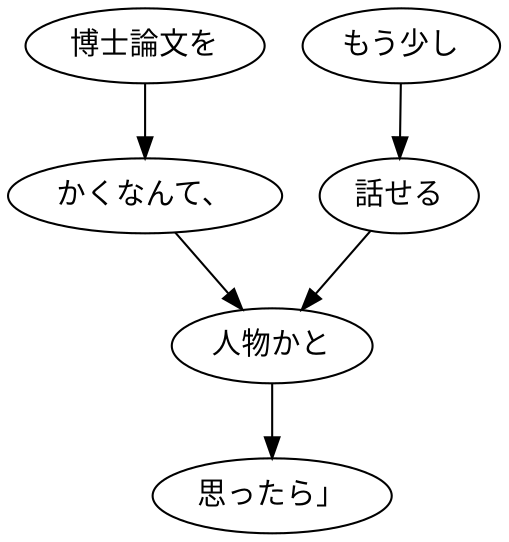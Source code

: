 digraph graph3159 {
	node0 [label="博士論文を"];
	node1 [label="かくなんて、"];
	node2 [label="もう少し"];
	node3 [label="話せる"];
	node4 [label="人物かと"];
	node5 [label="思ったら」"];
	node0 -> node1;
	node1 -> node4;
	node2 -> node3;
	node3 -> node4;
	node4 -> node5;
}
